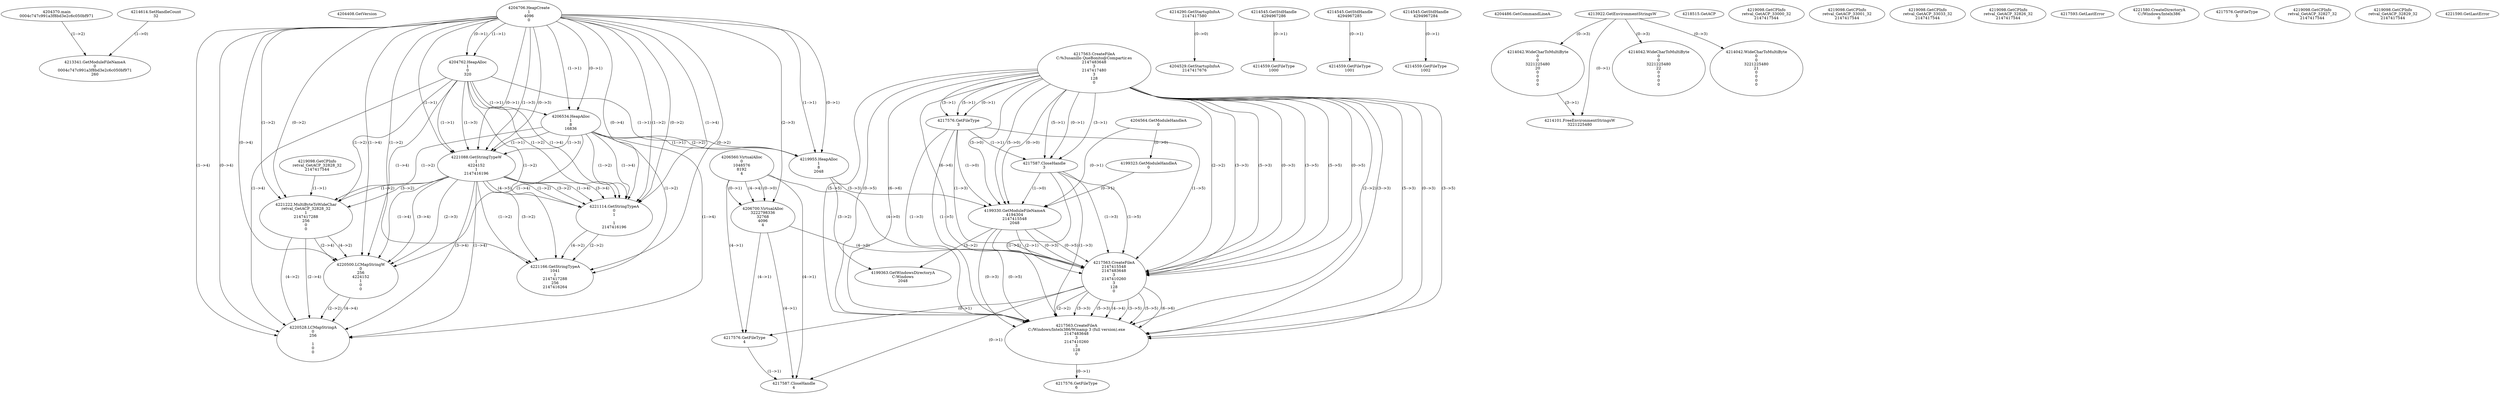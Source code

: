 // Global SCDG with merge call
digraph {
	0 [label="4204370.main
0004c747c991a3f8bd3e2c6c050bf971"]
	1 [label="4204408.GetVersion
"]
	2 [label="4204706.HeapCreate
1
4096
0"]
	3 [label="4204762.HeapAlloc
1
0
320"]
	2 -> 3 [label="(1-->1)"]
	2 -> 3 [label="(0-->1)"]
	4 [label="4206534.HeapAlloc
1
8
16836"]
	2 -> 4 [label="(1-->1)"]
	2 -> 4 [label="(0-->1)"]
	3 -> 4 [label="(1-->1)"]
	5 [label="4206560.VirtualAlloc
0
1048576
8192
4"]
	6 [label="4206700.VirtualAlloc
3222798336
32768
4096
4"]
	5 -> 6 [label="(0-->1)"]
	2 -> 6 [label="(2-->3)"]
	5 -> 6 [label="(4-->4)"]
	5 -> 6 [label="(0-->0)"]
	7 [label="4214290.GetStartupInfoA
2147417580"]
	8 [label="4214545.GetStdHandle
4294967286"]
	9 [label="4214559.GetFileType
1000"]
	8 -> 9 [label="(0-->1)"]
	10 [label="4214545.GetStdHandle
4294967285"]
	11 [label="4214559.GetFileType
1001"]
	10 -> 11 [label="(0-->1)"]
	12 [label="4214545.GetStdHandle
4294967284"]
	13 [label="4214559.GetFileType
1002"]
	12 -> 13 [label="(0-->1)"]
	14 [label="4214614.SetHandleCount
32"]
	15 [label="4204486.GetCommandLineA
"]
	16 [label="4213922.GetEnvironmentStringsW
"]
	17 [label="4214042.WideCharToMultiByte
0
0
3221225480
20
0
0
0
0"]
	16 -> 17 [label="(0-->3)"]
	18 [label="4214101.FreeEnvironmentStringsW
3221225480"]
	16 -> 18 [label="(0-->1)"]
	17 -> 18 [label="(3-->1)"]
	19 [label="4218515.GetACP
"]
	20 [label="4219098.GetCPInfo
retval_GetACP_33000_32
2147417544"]
	21 [label="4219098.GetCPInfo
retval_GetACP_33001_32
2147417544"]
	22 [label="4214042.WideCharToMultiByte
0
0
3221225480
22
0
0
0
0"]
	16 -> 22 [label="(0-->3)"]
	23 [label="4219098.GetCPInfo
retval_GetACP_33033_32
2147417544"]
	24 [label="4219098.GetCPInfo
retval_GetACP_32828_32
2147417544"]
	25 [label="4221088.GetStringTypeW
1
4224152
1
2147416196"]
	2 -> 25 [label="(1-->1)"]
	2 -> 25 [label="(0-->1)"]
	3 -> 25 [label="(1-->1)"]
	4 -> 25 [label="(1-->1)"]
	2 -> 25 [label="(1-->3)"]
	2 -> 25 [label="(0-->3)"]
	3 -> 25 [label="(1-->3)"]
	4 -> 25 [label="(1-->3)"]
	26 [label="4221222.MultiByteToWideChar
retval_GetACP_32828_32
1
2147417288
256
0
0"]
	24 -> 26 [label="(1-->1)"]
	2 -> 26 [label="(1-->2)"]
	2 -> 26 [label="(0-->2)"]
	3 -> 26 [label="(1-->2)"]
	4 -> 26 [label="(1-->2)"]
	25 -> 26 [label="(1-->2)"]
	25 -> 26 [label="(3-->2)"]
	27 [label="4220500.LCMapStringW
0
256
4224152
1
0
0"]
	26 -> 27 [label="(4-->2)"]
	25 -> 27 [label="(2-->3)"]
	2 -> 27 [label="(1-->4)"]
	2 -> 27 [label="(0-->4)"]
	3 -> 27 [label="(1-->4)"]
	4 -> 27 [label="(1-->4)"]
	25 -> 27 [label="(1-->4)"]
	25 -> 27 [label="(3-->4)"]
	26 -> 27 [label="(2-->4)"]
	28 [label="4220528.LCMapStringA
0
256

1
0
0"]
	26 -> 28 [label="(4-->2)"]
	27 -> 28 [label="(2-->2)"]
	2 -> 28 [label="(1-->4)"]
	2 -> 28 [label="(0-->4)"]
	3 -> 28 [label="(1-->4)"]
	4 -> 28 [label="(1-->4)"]
	25 -> 28 [label="(1-->4)"]
	25 -> 28 [label="(3-->4)"]
	26 -> 28 [label="(2-->4)"]
	27 -> 28 [label="(4-->4)"]
	29 [label="4219098.GetCPInfo
retval_GetACP_32826_32
2147417544"]
	30 [label="4221114.GetStringTypeA
0
1

1
2147416196"]
	2 -> 30 [label="(1-->2)"]
	2 -> 30 [label="(0-->2)"]
	3 -> 30 [label="(1-->2)"]
	4 -> 30 [label="(1-->2)"]
	25 -> 30 [label="(1-->2)"]
	25 -> 30 [label="(3-->2)"]
	2 -> 30 [label="(1-->4)"]
	2 -> 30 [label="(0-->4)"]
	3 -> 30 [label="(1-->4)"]
	4 -> 30 [label="(1-->4)"]
	25 -> 30 [label="(1-->4)"]
	25 -> 30 [label="(3-->4)"]
	25 -> 30 [label="(4-->5)"]
	31 [label="4221166.GetStringTypeA
1041
1
2147417288
256
2147416264"]
	2 -> 31 [label="(1-->2)"]
	2 -> 31 [label="(0-->2)"]
	3 -> 31 [label="(1-->2)"]
	4 -> 31 [label="(1-->2)"]
	25 -> 31 [label="(1-->2)"]
	25 -> 31 [label="(3-->2)"]
	30 -> 31 [label="(2-->2)"]
	30 -> 31 [label="(4-->2)"]
	32 [label="4213341.GetModuleFileNameA
0
0004c747c991a3f8bd3e2c6c050bf971
260"]
	0 -> 32 [label="(1-->2)"]
	14 -> 32 [label="(1-->0)"]
	33 [label="4219955.HeapAlloc
1
8
2048"]
	2 -> 33 [label="(1-->1)"]
	2 -> 33 [label="(0-->1)"]
	3 -> 33 [label="(1-->1)"]
	4 -> 33 [label="(1-->1)"]
	4 -> 33 [label="(2-->2)"]
	34 [label="4204529.GetStartupInfoA
2147417676"]
	7 -> 34 [label="(0-->0)"]
	35 [label="4204564.GetModuleHandleA
0"]
	36 [label="4217563.CreateFileA
C:\Gusanillo QueBonito@Compartir.es
2147483648
3
2147417480
3
128
0"]
	37 [label="4217576.GetFileType
3"]
	36 -> 37 [label="(3-->1)"]
	36 -> 37 [label="(5-->1)"]
	36 -> 37 [label="(0-->1)"]
	38 [label="4217587.CloseHandle
3"]
	36 -> 38 [label="(3-->1)"]
	36 -> 38 [label="(5-->1)"]
	36 -> 38 [label="(0-->1)"]
	37 -> 38 [label="(1-->1)"]
	39 [label="4217593.GetLastError
"]
	40 [label="4199323.GetModuleHandleA
0"]
	35 -> 40 [label="(0-->0)"]
	41 [label="4199330.GetModuleFileNameA
4194304
2147415548
2048"]
	35 -> 41 [label="(0-->1)"]
	40 -> 41 [label="(0-->1)"]
	33 -> 41 [label="(3-->3)"]
	36 -> 41 [label="(3-->0)"]
	36 -> 41 [label="(5-->0)"]
	36 -> 41 [label="(0-->0)"]
	37 -> 41 [label="(1-->0)"]
	38 -> 41 [label="(1-->0)"]
	42 [label="4199363.GetWindowsDirectoryA
C:\Windows
2048"]
	33 -> 42 [label="(3-->2)"]
	41 -> 42 [label="(3-->2)"]
	43 [label="4221580.CreateDirectoryA
C:/Windows/Intelx386
0"]
	44 [label="4217563.CreateFileA
2147415548
2147483648
3
2147410260
3
128
0"]
	41 -> 44 [label="(2-->1)"]
	36 -> 44 [label="(2-->2)"]
	36 -> 44 [label="(3-->3)"]
	36 -> 44 [label="(5-->3)"]
	36 -> 44 [label="(0-->3)"]
	37 -> 44 [label="(1-->3)"]
	38 -> 44 [label="(1-->3)"]
	41 -> 44 [label="(0-->3)"]
	36 -> 44 [label="(3-->5)"]
	36 -> 44 [label="(5-->5)"]
	36 -> 44 [label="(0-->5)"]
	37 -> 44 [label="(1-->5)"]
	38 -> 44 [label="(1-->5)"]
	41 -> 44 [label="(0-->5)"]
	36 -> 44 [label="(6-->6)"]
	5 -> 44 [label="(4-->0)"]
	6 -> 44 [label="(4-->0)"]
	45 [label="4217576.GetFileType
4"]
	5 -> 45 [label="(4-->1)"]
	6 -> 45 [label="(4-->1)"]
	44 -> 45 [label="(0-->1)"]
	46 [label="4217587.CloseHandle
4"]
	5 -> 46 [label="(4-->1)"]
	6 -> 46 [label="(4-->1)"]
	44 -> 46 [label="(0-->1)"]
	45 -> 46 [label="(1-->1)"]
	47 [label="4217576.GetFileType
5"]
	48 [label="4219098.GetCPInfo
retval_GetACP_32827_32
2147417544"]
	49 [label="4219098.GetCPInfo
retval_GetACP_32829_32
2147417544"]
	50 [label="4214042.WideCharToMultiByte
0
0
3221225480
21
0
0
0
0"]
	16 -> 50 [label="(0-->3)"]
	51 [label="4221590.GetLastError
"]
	52 [label="4217563.CreateFileA
C:/Windows/Intelx386/Winamp 3 (full version).exe
2147483648
3
2147410260
3
128
0"]
	36 -> 52 [label="(2-->2)"]
	44 -> 52 [label="(2-->2)"]
	36 -> 52 [label="(3-->3)"]
	36 -> 52 [label="(5-->3)"]
	36 -> 52 [label="(0-->3)"]
	37 -> 52 [label="(1-->3)"]
	38 -> 52 [label="(1-->3)"]
	41 -> 52 [label="(0-->3)"]
	44 -> 52 [label="(3-->3)"]
	44 -> 52 [label="(5-->3)"]
	44 -> 52 [label="(4-->4)"]
	36 -> 52 [label="(3-->5)"]
	36 -> 52 [label="(5-->5)"]
	36 -> 52 [label="(0-->5)"]
	37 -> 52 [label="(1-->5)"]
	38 -> 52 [label="(1-->5)"]
	41 -> 52 [label="(0-->5)"]
	44 -> 52 [label="(3-->5)"]
	44 -> 52 [label="(5-->5)"]
	36 -> 52 [label="(6-->6)"]
	44 -> 52 [label="(6-->6)"]
	53 [label="4217576.GetFileType
6"]
	52 -> 53 [label="(0-->1)"]
}
